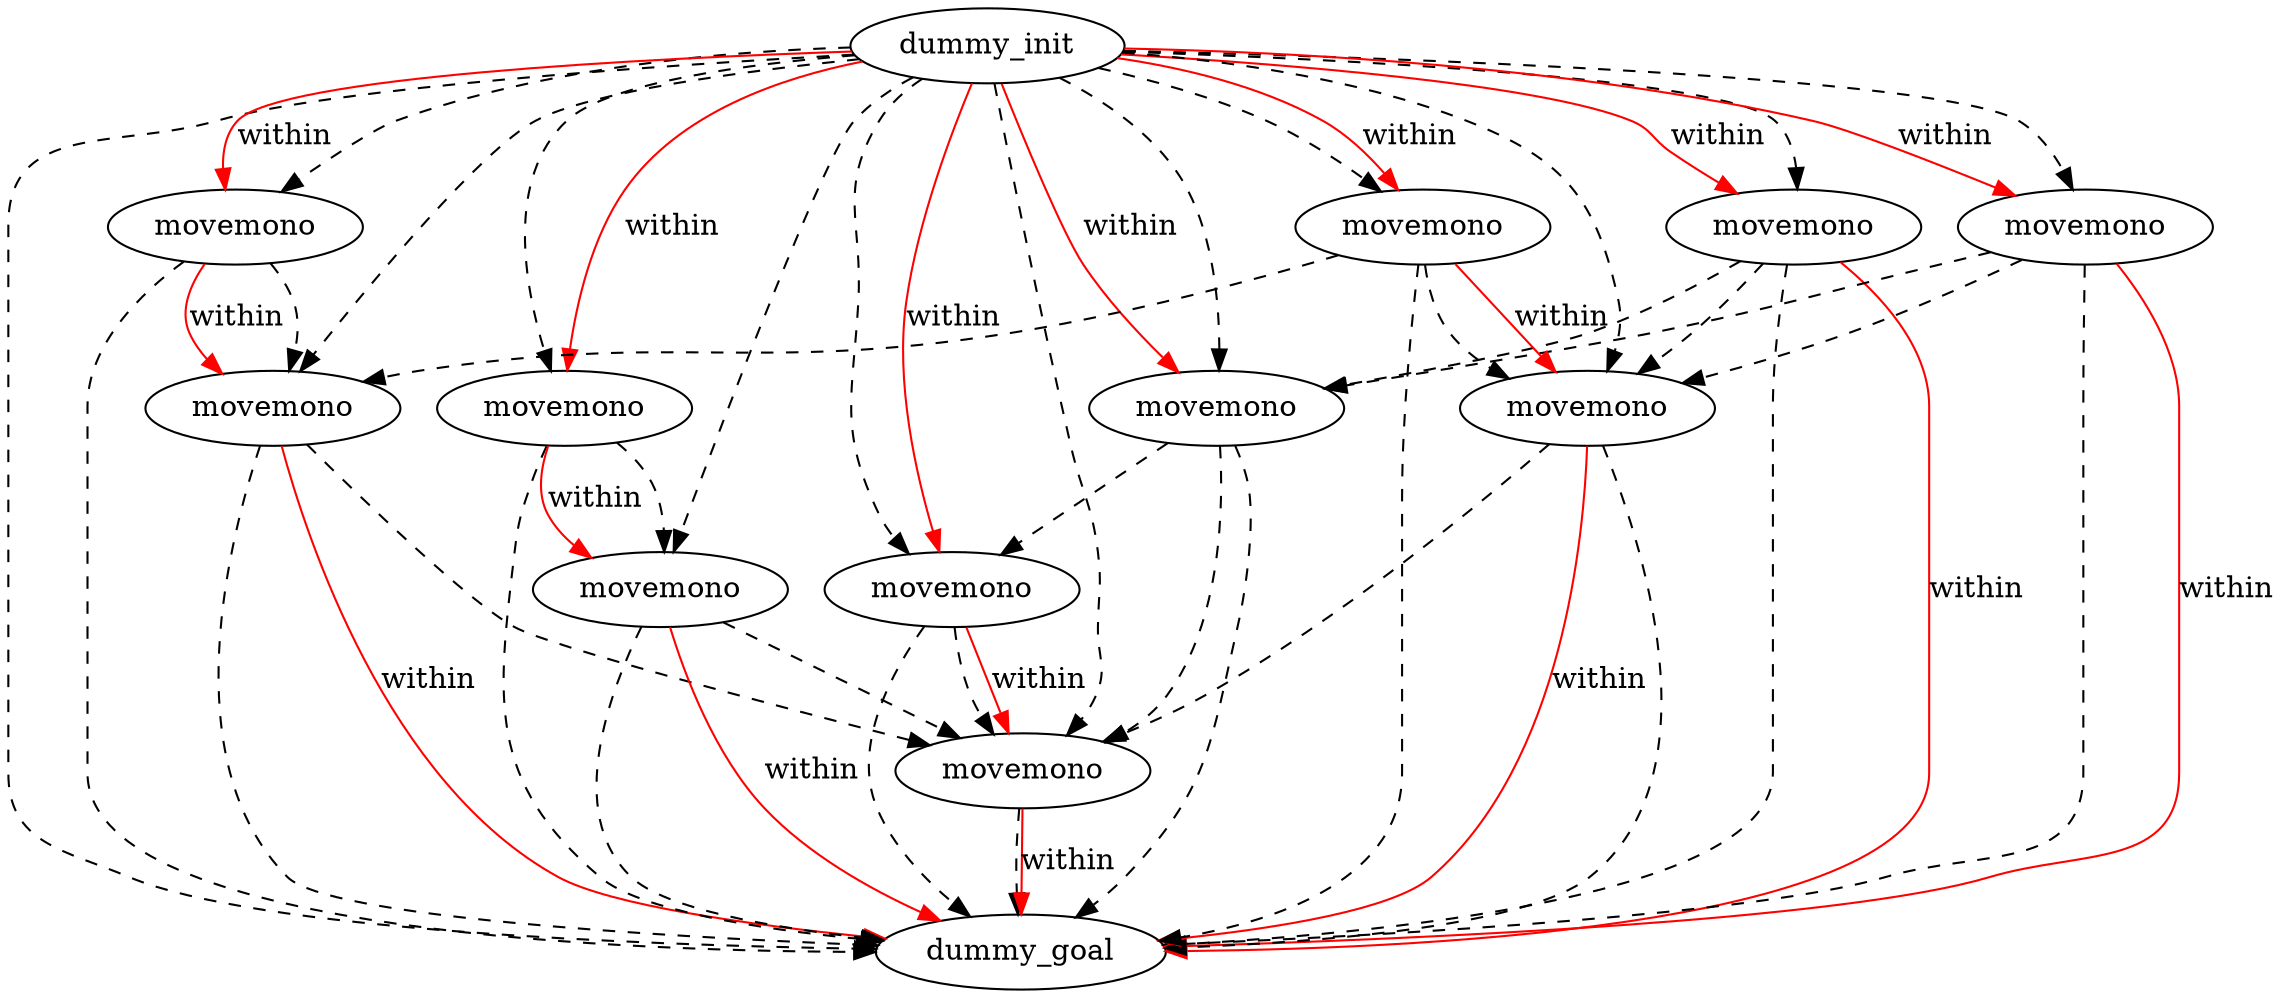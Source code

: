 digraph {
	"b6d15177-8507-c9ec-56e7-8c8293bbd7b5" [label=dummy_init]
	"ff9bea92-f6b5-9d1e-c2c1-cca084722899" [label=dummy_goal]
	"3c3e4d57-6f1d-cb57-dda6-9452d46826e2" [label=movemono]
	"2e6d747a-f87a-58be-fdb3-9ec6bc822252" [label=movemono]
	"7a7d13cc-d712-9ff2-dcac-4145c96cf14e" [label=movemono]
	"4581ef34-6f43-3aba-491f-ec6bbebba67c" [label=movemono]
	"6530dd25-5913-7494-686a-9424eb0b1eaa" [label=movemono]
	"3a90fa6c-f9e2-b20c-24f5-90e07f273c91" [label=movemono]
	"722942a2-e8bb-ebfb-af7c-9cd4d847a473" [label=movemono]
	"3ab819ad-2880-516c-c5ae-2304b502fbeb" [label=movemono]
	"f106adcf-ee4b-bf00-c4f6-13f6b8ba250d" [label=movemono]
	"71418f95-1406-25d4-96d2-53acc3742fc1" [label=movemono]
	"5290d987-f35d-1478-4104-3ea417b5d3cb" [label=movemono]
	"3a90fa6c-f9e2-b20c-24f5-90e07f273c91" -> "ff9bea92-f6b5-9d1e-c2c1-cca084722899" [color=black style=dashed]
	"71418f95-1406-25d4-96d2-53acc3742fc1" -> "ff9bea92-f6b5-9d1e-c2c1-cca084722899" [color=black style=dashed]
	"7a7d13cc-d712-9ff2-dcac-4145c96cf14e" -> "ff9bea92-f6b5-9d1e-c2c1-cca084722899" [color=black style=dashed]
	"722942a2-e8bb-ebfb-af7c-9cd4d847a473" -> "5290d987-f35d-1478-4104-3ea417b5d3cb" [color=black style=dashed]
	"b6d15177-8507-c9ec-56e7-8c8293bbd7b5" -> "7a7d13cc-d712-9ff2-dcac-4145c96cf14e" [color=black style=dashed]
	"b6d15177-8507-c9ec-56e7-8c8293bbd7b5" -> "71418f95-1406-25d4-96d2-53acc3742fc1" [color=black style=dashed]
	"b6d15177-8507-c9ec-56e7-8c8293bbd7b5" -> "3a90fa6c-f9e2-b20c-24f5-90e07f273c91" [color=black style=dashed]
	"3a90fa6c-f9e2-b20c-24f5-90e07f273c91" -> "3ab819ad-2880-516c-c5ae-2304b502fbeb" [color=black style=dashed]
	"7a7d13cc-d712-9ff2-dcac-4145c96cf14e" -> "2e6d747a-f87a-58be-fdb3-9ec6bc822252" [color=black style=dashed]
	"5290d987-f35d-1478-4104-3ea417b5d3cb" -> "ff9bea92-f6b5-9d1e-c2c1-cca084722899" [color=black style=dashed]
	"b6d15177-8507-c9ec-56e7-8c8293bbd7b5" -> "3c3e4d57-6f1d-cb57-dda6-9452d46826e2" [color=black style=dashed]
	"b6d15177-8507-c9ec-56e7-8c8293bbd7b5" -> "5290d987-f35d-1478-4104-3ea417b5d3cb" [color=black style=dashed]
	"3c3e4d57-6f1d-cb57-dda6-9452d46826e2" -> "ff9bea92-f6b5-9d1e-c2c1-cca084722899" [color=black style=dashed]
	"2e6d747a-f87a-58be-fdb3-9ec6bc822252" -> "3c3e4d57-6f1d-cb57-dda6-9452d46826e2" [color=black style=dashed]
	"4581ef34-6f43-3aba-491f-ec6bbebba67c" -> "3c3e4d57-6f1d-cb57-dda6-9452d46826e2" [color=black style=dashed]
	"3ab819ad-2880-516c-c5ae-2304b502fbeb" -> "3c3e4d57-6f1d-cb57-dda6-9452d46826e2" [color=black style=dashed]
	"5290d987-f35d-1478-4104-3ea417b5d3cb" -> "3c3e4d57-6f1d-cb57-dda6-9452d46826e2" [color=black style=dashed]
	"b6d15177-8507-c9ec-56e7-8c8293bbd7b5" -> "f106adcf-ee4b-bf00-c4f6-13f6b8ba250d" [color=black style=dashed]
	"b6d15177-8507-c9ec-56e7-8c8293bbd7b5" -> "ff9bea92-f6b5-9d1e-c2c1-cca084722899" [color=black style=dashed]
	"f106adcf-ee4b-bf00-c4f6-13f6b8ba250d" -> "ff9bea92-f6b5-9d1e-c2c1-cca084722899" [color=black style=dashed]
	"b6d15177-8507-c9ec-56e7-8c8293bbd7b5" -> "4581ef34-6f43-3aba-491f-ec6bbebba67c" [color=black style=dashed]
	"2e6d747a-f87a-58be-fdb3-9ec6bc822252" -> "ff9bea92-f6b5-9d1e-c2c1-cca084722899" [color=black style=dashed]
	"b6d15177-8507-c9ec-56e7-8c8293bbd7b5" -> "3ab819ad-2880-516c-c5ae-2304b502fbeb" [color=black style=dashed]
	"f106adcf-ee4b-bf00-c4f6-13f6b8ba250d" -> "2e6d747a-f87a-58be-fdb3-9ec6bc822252" [color=black style=dashed]
	"b6d15177-8507-c9ec-56e7-8c8293bbd7b5" -> "2e6d747a-f87a-58be-fdb3-9ec6bc822252" [color=black style=dashed]
	"4581ef34-6f43-3aba-491f-ec6bbebba67c" -> "ff9bea92-f6b5-9d1e-c2c1-cca084722899" [color=black style=dashed]
	"f106adcf-ee4b-bf00-c4f6-13f6b8ba250d" -> "3ab819ad-2880-516c-c5ae-2304b502fbeb" [color=black style=dashed]
	"3ab819ad-2880-516c-c5ae-2304b502fbeb" -> "ff9bea92-f6b5-9d1e-c2c1-cca084722899" [color=black style=dashed]
	"71418f95-1406-25d4-96d2-53acc3742fc1" -> "3c3e4d57-6f1d-cb57-dda6-9452d46826e2" [color=black style=dashed]
	"6530dd25-5913-7494-686a-9424eb0b1eaa" -> "ff9bea92-f6b5-9d1e-c2c1-cca084722899" [color=black style=dashed]
	"b6d15177-8507-c9ec-56e7-8c8293bbd7b5" -> "722942a2-e8bb-ebfb-af7c-9cd4d847a473" [color=black style=dashed]
	"b6d15177-8507-c9ec-56e7-8c8293bbd7b5" -> "6530dd25-5913-7494-686a-9424eb0b1eaa" [color=black style=dashed]
	"722942a2-e8bb-ebfb-af7c-9cd4d847a473" -> "ff9bea92-f6b5-9d1e-c2c1-cca084722899" [color=black style=dashed]
	"3a90fa6c-f9e2-b20c-24f5-90e07f273c91" -> "5290d987-f35d-1478-4104-3ea417b5d3cb" [color=black style=dashed]
	"5290d987-f35d-1478-4104-3ea417b5d3cb" -> "71418f95-1406-25d4-96d2-53acc3742fc1" [color=black style=dashed]
	"6530dd25-5913-7494-686a-9424eb0b1eaa" -> "4581ef34-6f43-3aba-491f-ec6bbebba67c" [color=black style=dashed]
	"722942a2-e8bb-ebfb-af7c-9cd4d847a473" -> "3ab819ad-2880-516c-c5ae-2304b502fbeb" [color=black style=dashed]
	"722942a2-e8bb-ebfb-af7c-9cd4d847a473" -> "ff9bea92-f6b5-9d1e-c2c1-cca084722899" [label=within color=red]
	"b6d15177-8507-c9ec-56e7-8c8293bbd7b5" -> "5290d987-f35d-1478-4104-3ea417b5d3cb" [label=within color=red]
	"6530dd25-5913-7494-686a-9424eb0b1eaa" -> "4581ef34-6f43-3aba-491f-ec6bbebba67c" [label=within color=red]
	"b6d15177-8507-c9ec-56e7-8c8293bbd7b5" -> "3a90fa6c-f9e2-b20c-24f5-90e07f273c91" [label=within color=red]
	"b6d15177-8507-c9ec-56e7-8c8293bbd7b5" -> "7a7d13cc-d712-9ff2-dcac-4145c96cf14e" [label=within color=red]
	"3ab819ad-2880-516c-c5ae-2304b502fbeb" -> "ff9bea92-f6b5-9d1e-c2c1-cca084722899" [label=within color=red]
	"2e6d747a-f87a-58be-fdb3-9ec6bc822252" -> "ff9bea92-f6b5-9d1e-c2c1-cca084722899" [label=within color=red]
	"f106adcf-ee4b-bf00-c4f6-13f6b8ba250d" -> "3ab819ad-2880-516c-c5ae-2304b502fbeb" [label=within color=red]
	"7a7d13cc-d712-9ff2-dcac-4145c96cf14e" -> "2e6d747a-f87a-58be-fdb3-9ec6bc822252" [label=within color=red]
	"b6d15177-8507-c9ec-56e7-8c8293bbd7b5" -> "722942a2-e8bb-ebfb-af7c-9cd4d847a473" [label=within color=red]
	"b6d15177-8507-c9ec-56e7-8c8293bbd7b5" -> "71418f95-1406-25d4-96d2-53acc3742fc1" [label=within color=red]
	"b6d15177-8507-c9ec-56e7-8c8293bbd7b5" -> "f106adcf-ee4b-bf00-c4f6-13f6b8ba250d" [label=within color=red]
	"3a90fa6c-f9e2-b20c-24f5-90e07f273c91" -> "ff9bea92-f6b5-9d1e-c2c1-cca084722899" [label=within color=red]
	"3c3e4d57-6f1d-cb57-dda6-9452d46826e2" -> "ff9bea92-f6b5-9d1e-c2c1-cca084722899" [label=within color=red]
	"71418f95-1406-25d4-96d2-53acc3742fc1" -> "3c3e4d57-6f1d-cb57-dda6-9452d46826e2" [label=within color=red]
	"4581ef34-6f43-3aba-491f-ec6bbebba67c" -> "ff9bea92-f6b5-9d1e-c2c1-cca084722899" [label=within color=red]
	"b6d15177-8507-c9ec-56e7-8c8293bbd7b5" -> "6530dd25-5913-7494-686a-9424eb0b1eaa" [label=within color=red]
}
